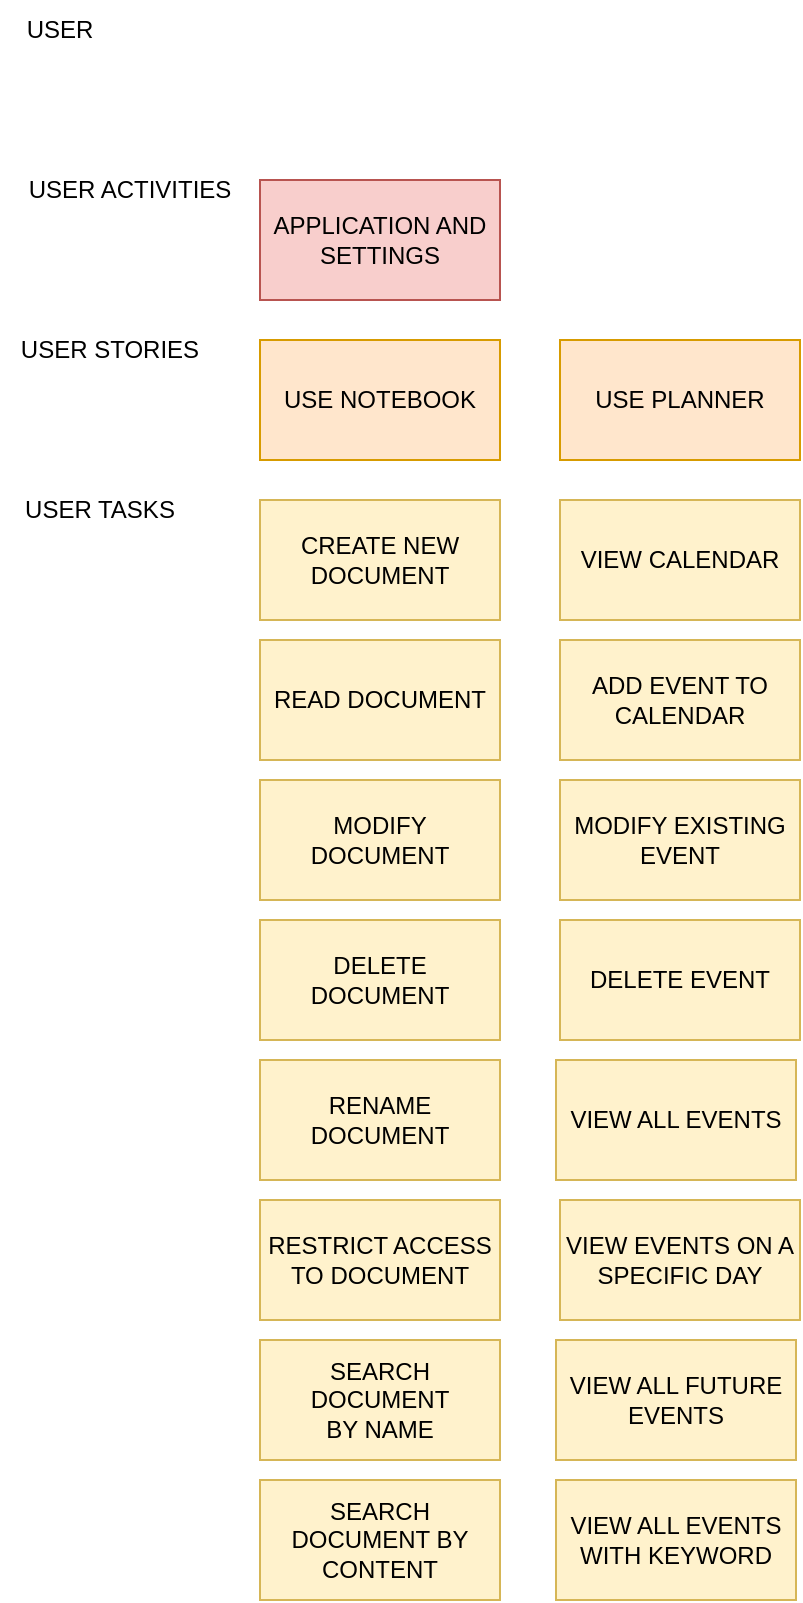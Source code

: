 <mxfile version="20.0.1" type="device"><diagram id="JVYvbnVag1MHoq2dKPv5" name="Page-1"><mxGraphModel dx="1038" dy="564" grid="1" gridSize="10" guides="1" tooltips="1" connect="1" arrows="1" fold="1" page="1" pageScale="1" pageWidth="827" pageHeight="1169" math="0" shadow="0"><root><mxCell id="0"/><mxCell id="1" parent="0"/><mxCell id="aRsc5k0qDJ3DGyPJa0Hb-1" value="APPLICATION AND SETTINGS" style="rounded=0;whiteSpace=wrap;html=1;fillColor=#f8cecc;strokeColor=#b85450;" vertex="1" parent="1"><mxGeometry x="170" y="100" width="120" height="60" as="geometry"/></mxCell><mxCell id="aRsc5k0qDJ3DGyPJa0Hb-2" value="USER" style="text;html=1;strokeColor=none;fillColor=none;align=center;verticalAlign=middle;whiteSpace=wrap;rounded=0;" vertex="1" parent="1"><mxGeometry x="40" y="10" width="60" height="30" as="geometry"/></mxCell><mxCell id="aRsc5k0qDJ3DGyPJa0Hb-3" value="USER ACTIVITIES" style="text;html=1;strokeColor=none;fillColor=none;align=center;verticalAlign=middle;whiteSpace=wrap;rounded=0;" vertex="1" parent="1"><mxGeometry x="40" y="90" width="130" height="30" as="geometry"/></mxCell><mxCell id="aRsc5k0qDJ3DGyPJa0Hb-4" value="USER STORIES" style="text;html=1;strokeColor=none;fillColor=none;align=center;verticalAlign=middle;whiteSpace=wrap;rounded=0;" vertex="1" parent="1"><mxGeometry x="40" y="170" width="110" height="30" as="geometry"/></mxCell><mxCell id="aRsc5k0qDJ3DGyPJa0Hb-5" value="USER TASKS" style="text;html=1;strokeColor=none;fillColor=none;align=center;verticalAlign=middle;whiteSpace=wrap;rounded=0;" vertex="1" parent="1"><mxGeometry x="40" y="250" width="100" height="30" as="geometry"/></mxCell><mxCell id="aRsc5k0qDJ3DGyPJa0Hb-6" value="USE NOTEBOOK " style="rounded=0;whiteSpace=wrap;html=1;fillColor=#ffe6cc;strokeColor=#d79b00;" vertex="1" parent="1"><mxGeometry x="170" y="180" width="120" height="60" as="geometry"/></mxCell><mxCell id="aRsc5k0qDJ3DGyPJa0Hb-7" value="USE PLANNER" style="rounded=0;whiteSpace=wrap;html=1;fillColor=#ffe6cc;strokeColor=#d79b00;" vertex="1" parent="1"><mxGeometry x="320" y="180" width="120" height="60" as="geometry"/></mxCell><mxCell id="aRsc5k0qDJ3DGyPJa0Hb-8" value="CREATE NEW DOCUMENT" style="rounded=0;whiteSpace=wrap;html=1;fillColor=#fff2cc;strokeColor=#d6b656;" vertex="1" parent="1"><mxGeometry x="170" y="260" width="120" height="60" as="geometry"/></mxCell><mxCell id="aRsc5k0qDJ3DGyPJa0Hb-9" value="READ DOCUMENT" style="rounded=0;whiteSpace=wrap;html=1;fillColor=#fff2cc;strokeColor=#d6b656;" vertex="1" parent="1"><mxGeometry x="170" y="330" width="120" height="60" as="geometry"/></mxCell><mxCell id="aRsc5k0qDJ3DGyPJa0Hb-10" value="MODIFY DOCUMENT" style="rounded=0;whiteSpace=wrap;html=1;fillColor=#fff2cc;strokeColor=#d6b656;" vertex="1" parent="1"><mxGeometry x="170" y="400" width="120" height="60" as="geometry"/></mxCell><mxCell id="aRsc5k0qDJ3DGyPJa0Hb-11" value="DELETE DOCUMENT" style="rounded=0;whiteSpace=wrap;html=1;fillColor=#fff2cc;strokeColor=#d6b656;" vertex="1" parent="1"><mxGeometry x="170" y="470" width="120" height="60" as="geometry"/></mxCell><mxCell id="aRsc5k0qDJ3DGyPJa0Hb-12" value="RENAME DOCUMENT" style="rounded=0;whiteSpace=wrap;html=1;fillColor=#fff2cc;strokeColor=#d6b656;" vertex="1" parent="1"><mxGeometry x="170" y="540" width="120" height="60" as="geometry"/></mxCell><mxCell id="aRsc5k0qDJ3DGyPJa0Hb-13" value="RESTRICT ACCESS TO DOCUMENT" style="rounded=0;whiteSpace=wrap;html=1;fillColor=#fff2cc;strokeColor=#d6b656;" vertex="1" parent="1"><mxGeometry x="170" y="610" width="120" height="60" as="geometry"/></mxCell><mxCell id="aRsc5k0qDJ3DGyPJa0Hb-14" value="&lt;div&gt;SEARCH DOCUMENT&lt;/div&gt;&lt;div&gt;BY NAME&lt;br&gt;&lt;/div&gt;" style="rounded=0;whiteSpace=wrap;html=1;fillColor=#fff2cc;strokeColor=#d6b656;" vertex="1" parent="1"><mxGeometry x="170" y="680" width="120" height="60" as="geometry"/></mxCell><mxCell id="aRsc5k0qDJ3DGyPJa0Hb-15" value="SEARCH DOCUMENT BY CONTENT" style="rounded=0;whiteSpace=wrap;html=1;fillColor=#fff2cc;strokeColor=#d6b656;" vertex="1" parent="1"><mxGeometry x="170" y="750" width="120" height="60" as="geometry"/></mxCell><mxCell id="aRsc5k0qDJ3DGyPJa0Hb-16" value="VIEW CALENDAR" style="rounded=0;whiteSpace=wrap;html=1;fillColor=#fff2cc;strokeColor=#d6b656;" vertex="1" parent="1"><mxGeometry x="320" y="260" width="120" height="60" as="geometry"/></mxCell><mxCell id="aRsc5k0qDJ3DGyPJa0Hb-17" value="ADD EVENT TO CALENDAR" style="rounded=0;whiteSpace=wrap;html=1;fillColor=#fff2cc;strokeColor=#d6b656;" vertex="1" parent="1"><mxGeometry x="320" y="330" width="120" height="60" as="geometry"/></mxCell><mxCell id="aRsc5k0qDJ3DGyPJa0Hb-18" value="MODIFY EXISTING EVENT" style="rounded=0;whiteSpace=wrap;html=1;fillColor=#fff2cc;strokeColor=#d6b656;" vertex="1" parent="1"><mxGeometry x="320" y="400" width="120" height="60" as="geometry"/></mxCell><mxCell id="aRsc5k0qDJ3DGyPJa0Hb-19" value="DELETE EVENT" style="rounded=0;whiteSpace=wrap;html=1;fillColor=#fff2cc;strokeColor=#d6b656;" vertex="1" parent="1"><mxGeometry x="320" y="470" width="120" height="60" as="geometry"/></mxCell><mxCell id="aRsc5k0qDJ3DGyPJa0Hb-20" value="VIEW ALL EVENTS" style="rounded=0;whiteSpace=wrap;html=1;fillColor=#fff2cc;strokeColor=#d6b656;" vertex="1" parent="1"><mxGeometry x="318" y="540" width="120" height="60" as="geometry"/></mxCell><mxCell id="aRsc5k0qDJ3DGyPJa0Hb-21" value="VIEW EVENTS ON A SPECIFIC DAY" style="rounded=0;whiteSpace=wrap;html=1;fillColor=#fff2cc;strokeColor=#d6b656;" vertex="1" parent="1"><mxGeometry x="320" y="610" width="120" height="60" as="geometry"/></mxCell><mxCell id="aRsc5k0qDJ3DGyPJa0Hb-22" value="VIEW ALL FUTURE EVENTS" style="rounded=0;whiteSpace=wrap;html=1;fillColor=#fff2cc;strokeColor=#d6b656;" vertex="1" parent="1"><mxGeometry x="318" y="680" width="120" height="60" as="geometry"/></mxCell><mxCell id="aRsc5k0qDJ3DGyPJa0Hb-23" value="VIEW ALL EVENTS WITH KEYWORD" style="rounded=0;whiteSpace=wrap;html=1;fillColor=#fff2cc;strokeColor=#d6b656;" vertex="1" parent="1"><mxGeometry x="318" y="750" width="120" height="60" as="geometry"/></mxCell></root></mxGraphModel></diagram></mxfile>